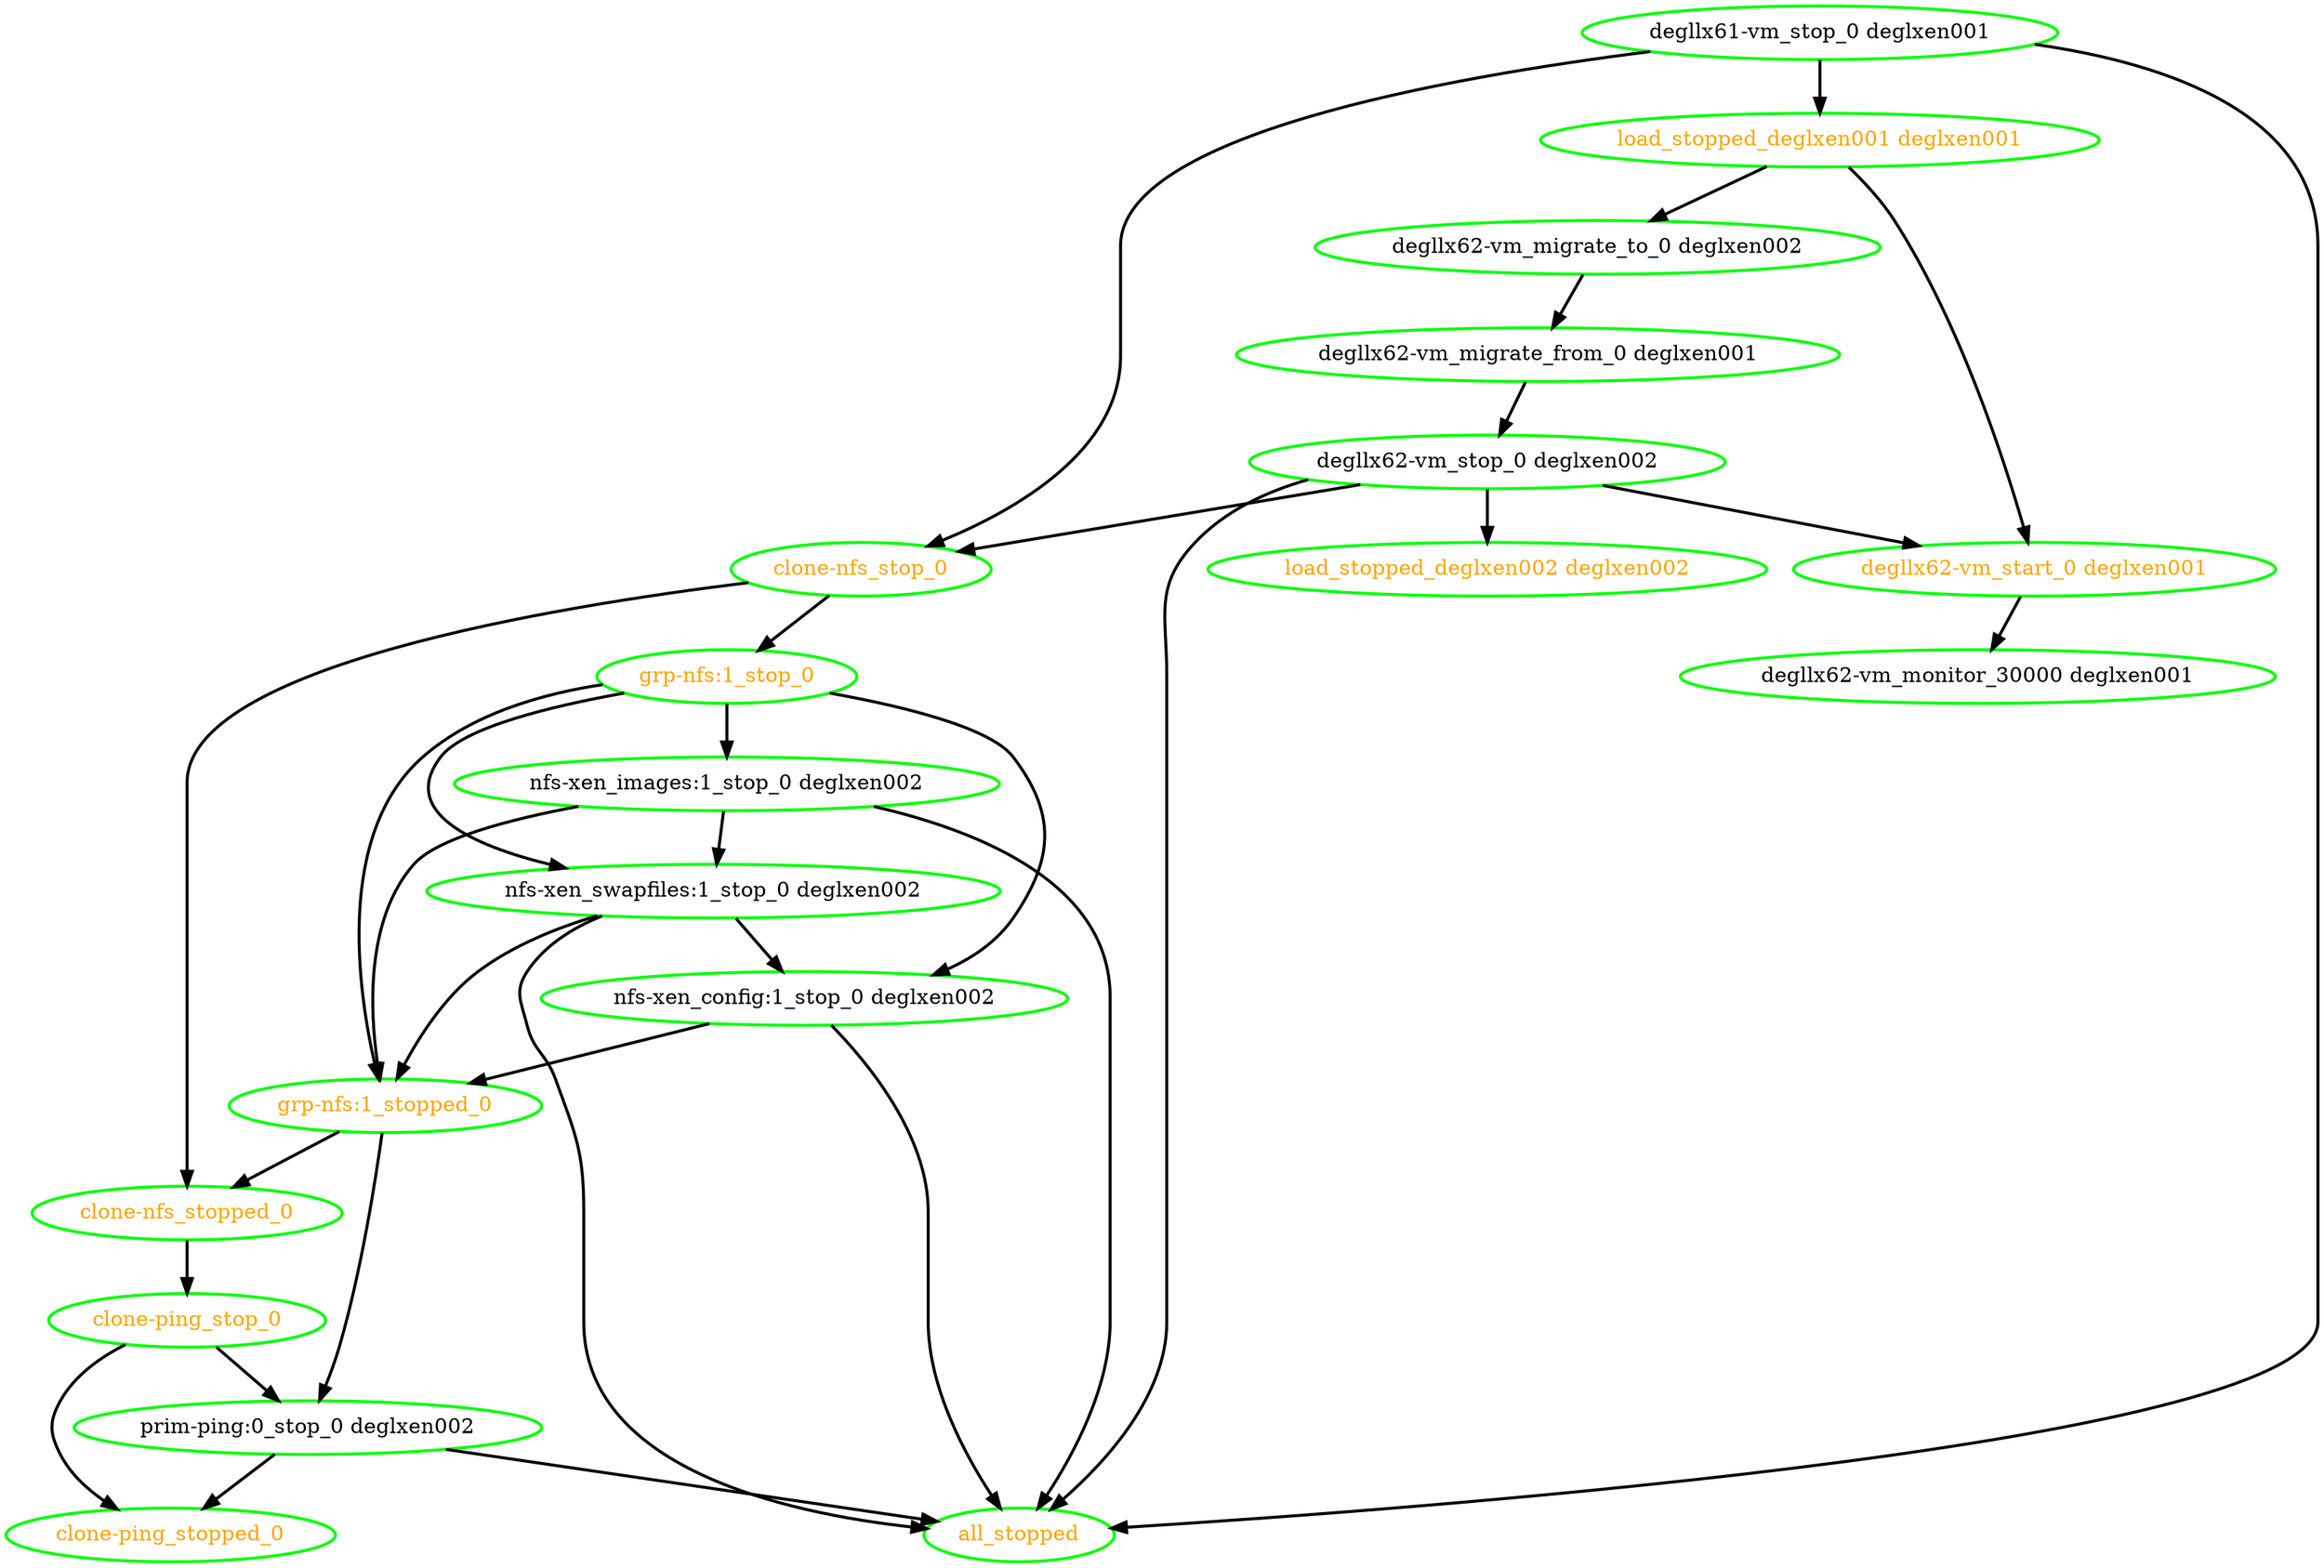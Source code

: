 digraph "g" {
"all_stopped" [ style=bold color="green" fontcolor="orange" ]
"clone-nfs_stop_0" -> "clone-nfs_stopped_0" [ style = bold]
"clone-nfs_stop_0" -> "grp-nfs:1_stop_0" [ style = bold]
"clone-nfs_stop_0" [ style=bold color="green" fontcolor="orange" ]
"clone-nfs_stopped_0" -> "clone-ping_stop_0" [ style = bold]
"clone-nfs_stopped_0" [ style=bold color="green" fontcolor="orange" ]
"clone-ping_stop_0" -> "clone-ping_stopped_0" [ style = bold]
"clone-ping_stop_0" -> "prim-ping:0_stop_0 deglxen002" [ style = bold]
"clone-ping_stop_0" [ style=bold color="green" fontcolor="orange" ]
"clone-ping_stopped_0" [ style=bold color="green" fontcolor="orange" ]
"degllx61-vm_stop_0 deglxen001" -> "all_stopped" [ style = bold]
"degllx61-vm_stop_0 deglxen001" -> "clone-nfs_stop_0" [ style = bold]
"degllx61-vm_stop_0 deglxen001" -> "load_stopped_deglxen001 deglxen001" [ style = bold]
"degllx61-vm_stop_0 deglxen001" [ style=bold color="green" fontcolor="black" ]
"degllx62-vm_migrate_from_0 deglxen001" -> "degllx62-vm_stop_0 deglxen002" [ style = bold]
"degllx62-vm_migrate_from_0 deglxen001" [ style=bold color="green" fontcolor="black" ]
"degllx62-vm_migrate_to_0 deglxen002" -> "degllx62-vm_migrate_from_0 deglxen001" [ style = bold]
"degllx62-vm_migrate_to_0 deglxen002" [ style=bold color="green" fontcolor="black" ]
"degllx62-vm_monitor_30000 deglxen001" [ style=bold color="green" fontcolor="black" ]
"degllx62-vm_start_0 deglxen001" -> "degllx62-vm_monitor_30000 deglxen001" [ style = bold]
"degllx62-vm_start_0 deglxen001" [ style=bold color="green" fontcolor="orange" ]
"degllx62-vm_stop_0 deglxen002" -> "all_stopped" [ style = bold]
"degllx62-vm_stop_0 deglxen002" -> "clone-nfs_stop_0" [ style = bold]
"degllx62-vm_stop_0 deglxen002" -> "degllx62-vm_start_0 deglxen001" [ style = bold]
"degllx62-vm_stop_0 deglxen002" -> "load_stopped_deglxen002 deglxen002" [ style = bold]
"degllx62-vm_stop_0 deglxen002" [ style=bold color="green" fontcolor="black" ]
"grp-nfs:1_stop_0" -> "grp-nfs:1_stopped_0" [ style = bold]
"grp-nfs:1_stop_0" -> "nfs-xen_config:1_stop_0 deglxen002" [ style = bold]
"grp-nfs:1_stop_0" -> "nfs-xen_images:1_stop_0 deglxen002" [ style = bold]
"grp-nfs:1_stop_0" -> "nfs-xen_swapfiles:1_stop_0 deglxen002" [ style = bold]
"grp-nfs:1_stop_0" [ style=bold color="green" fontcolor="orange" ]
"grp-nfs:1_stopped_0" -> "clone-nfs_stopped_0" [ style = bold]
"grp-nfs:1_stopped_0" -> "prim-ping:0_stop_0 deglxen002" [ style = bold]
"grp-nfs:1_stopped_0" [ style=bold color="green" fontcolor="orange" ]
"load_stopped_deglxen001 deglxen001" -> "degllx62-vm_migrate_to_0 deglxen002" [ style = bold]
"load_stopped_deglxen001 deglxen001" -> "degllx62-vm_start_0 deglxen001" [ style = bold]
"load_stopped_deglxen001 deglxen001" [ style=bold color="green" fontcolor="orange" ]
"load_stopped_deglxen002 deglxen002" [ style=bold color="green" fontcolor="orange" ]
"nfs-xen_config:1_stop_0 deglxen002" -> "all_stopped" [ style = bold]
"nfs-xen_config:1_stop_0 deglxen002" -> "grp-nfs:1_stopped_0" [ style = bold]
"nfs-xen_config:1_stop_0 deglxen002" [ style=bold color="green" fontcolor="black" ]
"nfs-xen_images:1_stop_0 deglxen002" -> "all_stopped" [ style = bold]
"nfs-xen_images:1_stop_0 deglxen002" -> "grp-nfs:1_stopped_0" [ style = bold]
"nfs-xen_images:1_stop_0 deglxen002" -> "nfs-xen_swapfiles:1_stop_0 deglxen002" [ style = bold]
"nfs-xen_images:1_stop_0 deglxen002" [ style=bold color="green" fontcolor="black" ]
"nfs-xen_swapfiles:1_stop_0 deglxen002" -> "all_stopped" [ style = bold]
"nfs-xen_swapfiles:1_stop_0 deglxen002" -> "grp-nfs:1_stopped_0" [ style = bold]
"nfs-xen_swapfiles:1_stop_0 deglxen002" -> "nfs-xen_config:1_stop_0 deglxen002" [ style = bold]
"nfs-xen_swapfiles:1_stop_0 deglxen002" [ style=bold color="green" fontcolor="black" ]
"prim-ping:0_stop_0 deglxen002" -> "all_stopped" [ style = bold]
"prim-ping:0_stop_0 deglxen002" -> "clone-ping_stopped_0" [ style = bold]
"prim-ping:0_stop_0 deglxen002" [ style=bold color="green" fontcolor="black" ]
}
